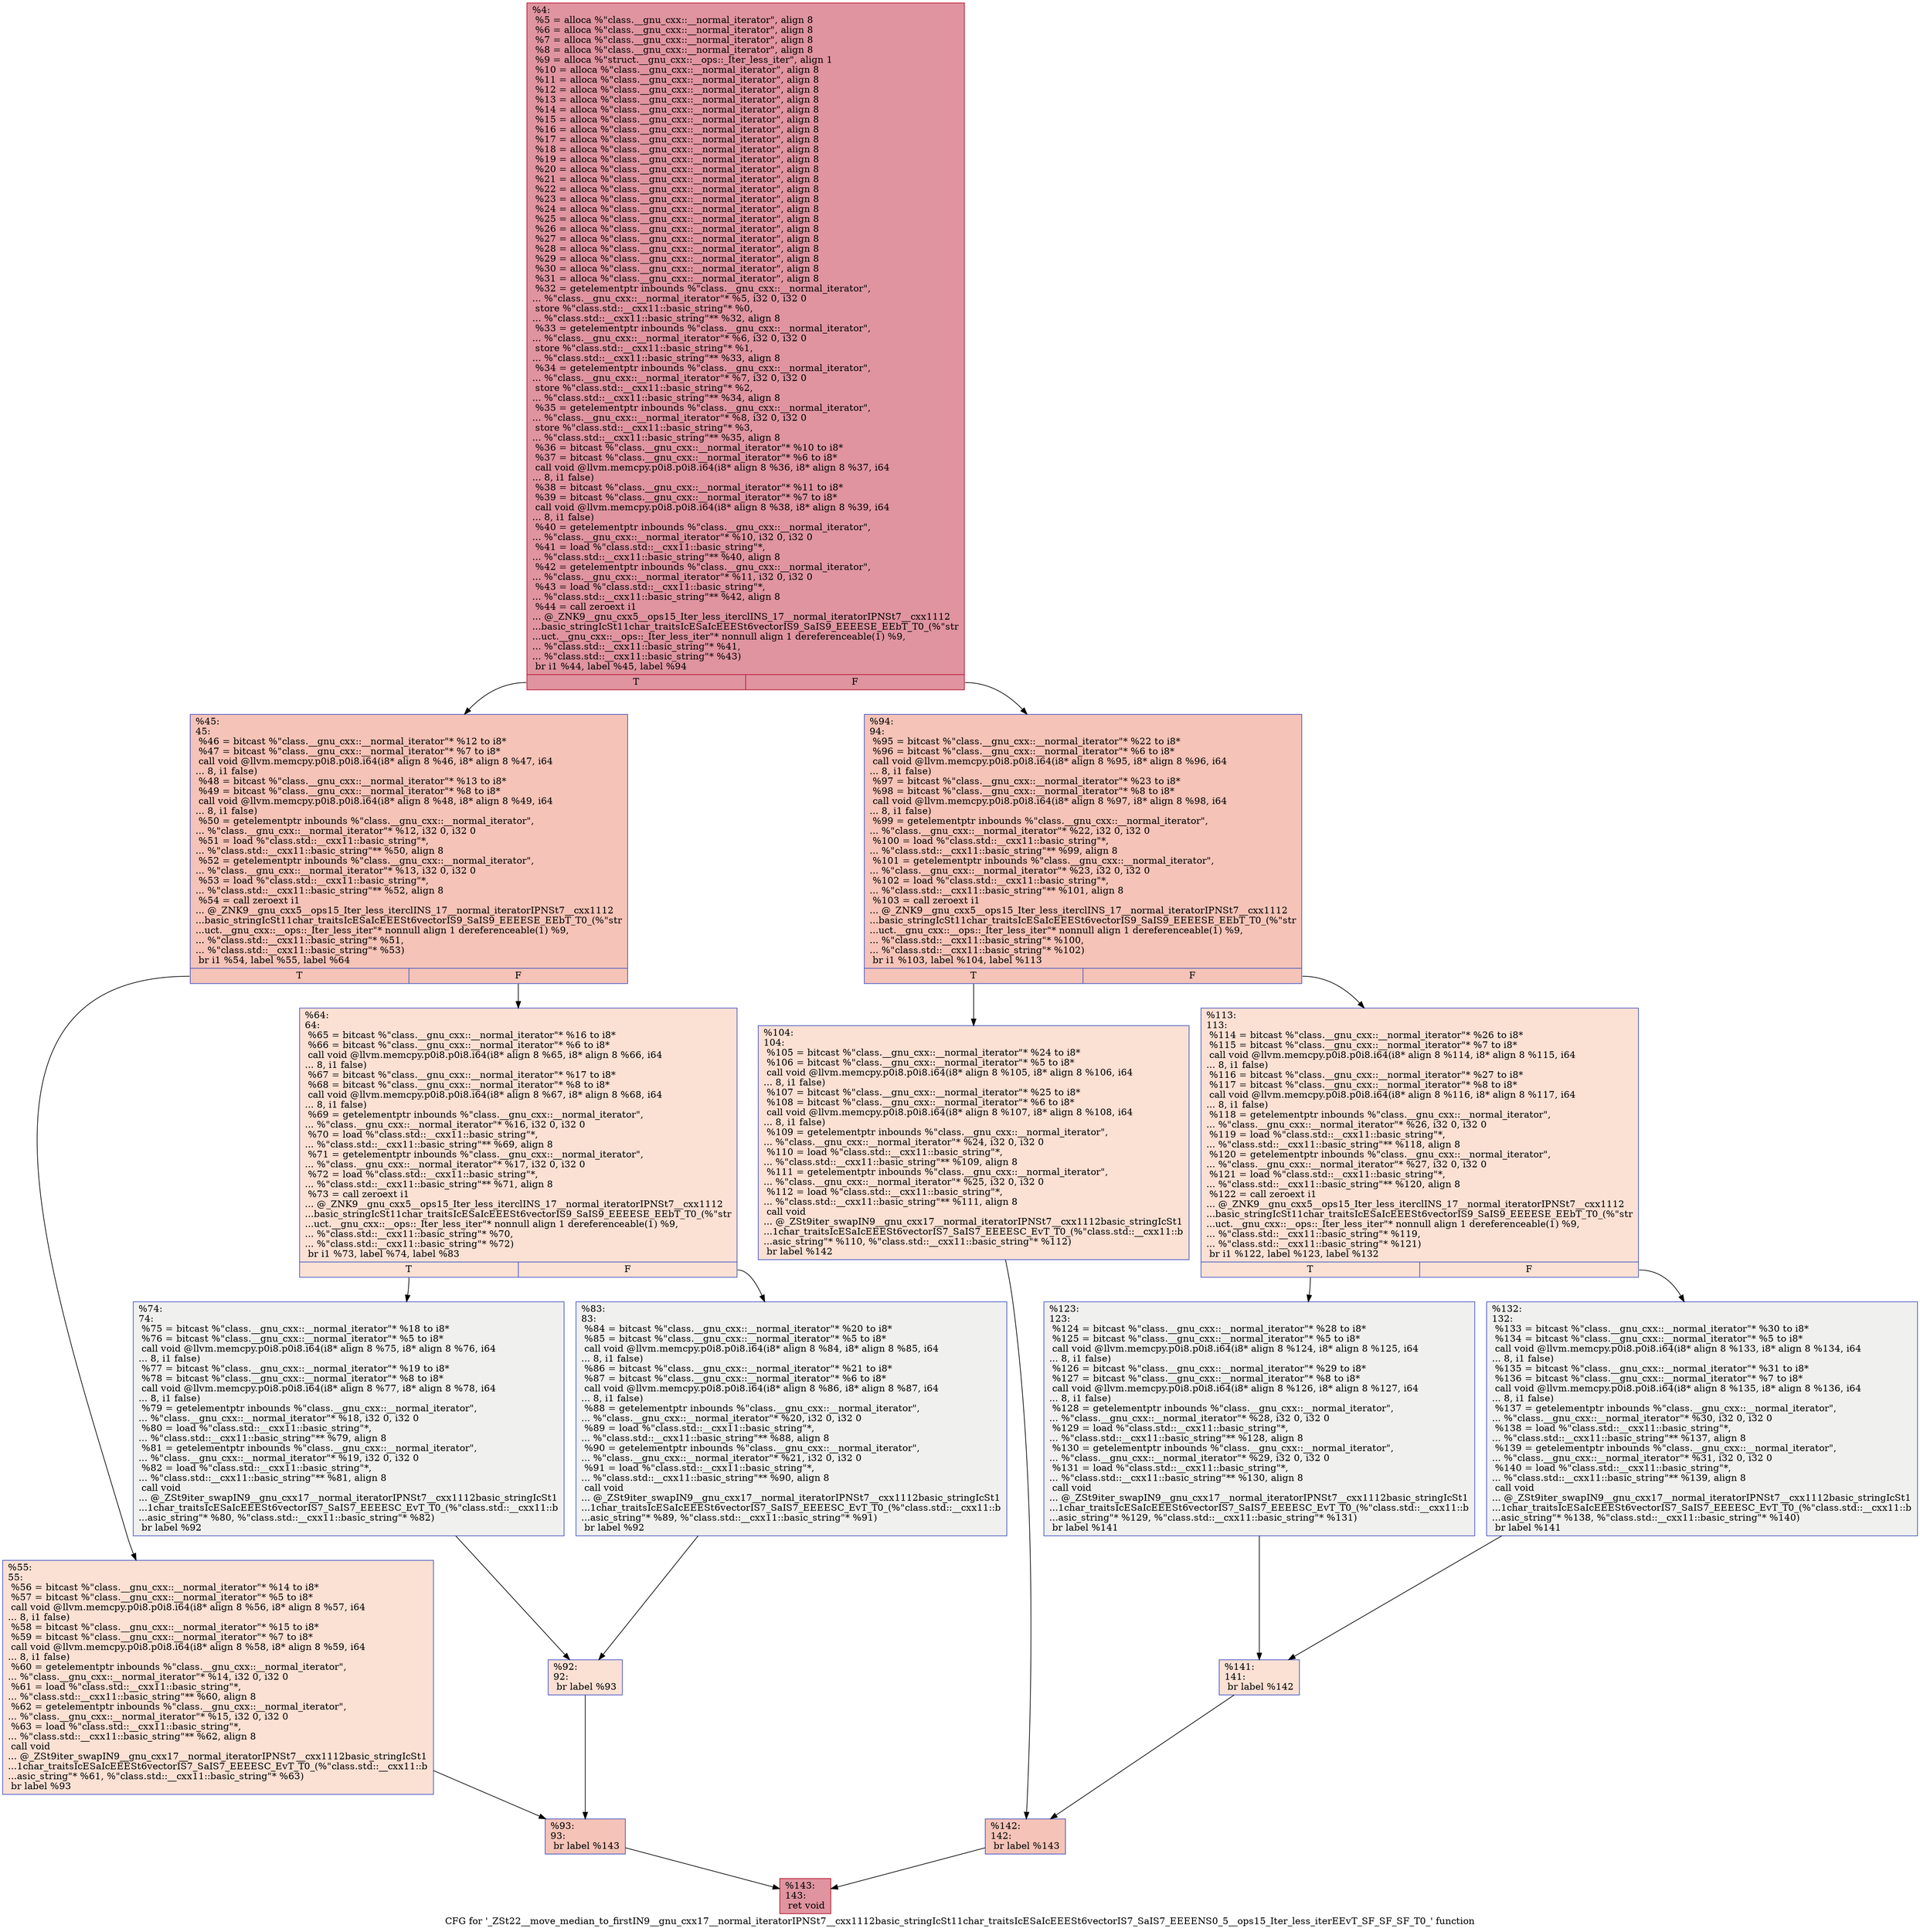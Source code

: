 digraph "CFG for '_ZSt22__move_median_to_firstIN9__gnu_cxx17__normal_iteratorIPNSt7__cxx1112basic_stringIcSt11char_traitsIcESaIcEEESt6vectorIS7_SaIS7_EEEENS0_5__ops15_Iter_less_iterEEvT_SF_SF_SF_T0_' function" {
	label="CFG for '_ZSt22__move_median_to_firstIN9__gnu_cxx17__normal_iteratorIPNSt7__cxx1112basic_stringIcSt11char_traitsIcESaIcEEESt6vectorIS7_SaIS7_EEEENS0_5__ops15_Iter_less_iterEEvT_SF_SF_SF_T0_' function";

	Node0x55926113b3a0 [shape=record,color="#b70d28ff", style=filled, fillcolor="#b70d2870",label="{%4:\l  %5 = alloca %\"class.__gnu_cxx::__normal_iterator\", align 8\l  %6 = alloca %\"class.__gnu_cxx::__normal_iterator\", align 8\l  %7 = alloca %\"class.__gnu_cxx::__normal_iterator\", align 8\l  %8 = alloca %\"class.__gnu_cxx::__normal_iterator\", align 8\l  %9 = alloca %\"struct.__gnu_cxx::__ops::_Iter_less_iter\", align 1\l  %10 = alloca %\"class.__gnu_cxx::__normal_iterator\", align 8\l  %11 = alloca %\"class.__gnu_cxx::__normal_iterator\", align 8\l  %12 = alloca %\"class.__gnu_cxx::__normal_iterator\", align 8\l  %13 = alloca %\"class.__gnu_cxx::__normal_iterator\", align 8\l  %14 = alloca %\"class.__gnu_cxx::__normal_iterator\", align 8\l  %15 = alloca %\"class.__gnu_cxx::__normal_iterator\", align 8\l  %16 = alloca %\"class.__gnu_cxx::__normal_iterator\", align 8\l  %17 = alloca %\"class.__gnu_cxx::__normal_iterator\", align 8\l  %18 = alloca %\"class.__gnu_cxx::__normal_iterator\", align 8\l  %19 = alloca %\"class.__gnu_cxx::__normal_iterator\", align 8\l  %20 = alloca %\"class.__gnu_cxx::__normal_iterator\", align 8\l  %21 = alloca %\"class.__gnu_cxx::__normal_iterator\", align 8\l  %22 = alloca %\"class.__gnu_cxx::__normal_iterator\", align 8\l  %23 = alloca %\"class.__gnu_cxx::__normal_iterator\", align 8\l  %24 = alloca %\"class.__gnu_cxx::__normal_iterator\", align 8\l  %25 = alloca %\"class.__gnu_cxx::__normal_iterator\", align 8\l  %26 = alloca %\"class.__gnu_cxx::__normal_iterator\", align 8\l  %27 = alloca %\"class.__gnu_cxx::__normal_iterator\", align 8\l  %28 = alloca %\"class.__gnu_cxx::__normal_iterator\", align 8\l  %29 = alloca %\"class.__gnu_cxx::__normal_iterator\", align 8\l  %30 = alloca %\"class.__gnu_cxx::__normal_iterator\", align 8\l  %31 = alloca %\"class.__gnu_cxx::__normal_iterator\", align 8\l  %32 = getelementptr inbounds %\"class.__gnu_cxx::__normal_iterator\",\l... %\"class.__gnu_cxx::__normal_iterator\"* %5, i32 0, i32 0\l  store %\"class.std::__cxx11::basic_string\"* %0,\l... %\"class.std::__cxx11::basic_string\"** %32, align 8\l  %33 = getelementptr inbounds %\"class.__gnu_cxx::__normal_iterator\",\l... %\"class.__gnu_cxx::__normal_iterator\"* %6, i32 0, i32 0\l  store %\"class.std::__cxx11::basic_string\"* %1,\l... %\"class.std::__cxx11::basic_string\"** %33, align 8\l  %34 = getelementptr inbounds %\"class.__gnu_cxx::__normal_iterator\",\l... %\"class.__gnu_cxx::__normal_iterator\"* %7, i32 0, i32 0\l  store %\"class.std::__cxx11::basic_string\"* %2,\l... %\"class.std::__cxx11::basic_string\"** %34, align 8\l  %35 = getelementptr inbounds %\"class.__gnu_cxx::__normal_iterator\",\l... %\"class.__gnu_cxx::__normal_iterator\"* %8, i32 0, i32 0\l  store %\"class.std::__cxx11::basic_string\"* %3,\l... %\"class.std::__cxx11::basic_string\"** %35, align 8\l  %36 = bitcast %\"class.__gnu_cxx::__normal_iterator\"* %10 to i8*\l  %37 = bitcast %\"class.__gnu_cxx::__normal_iterator\"* %6 to i8*\l  call void @llvm.memcpy.p0i8.p0i8.i64(i8* align 8 %36, i8* align 8 %37, i64\l... 8, i1 false)\l  %38 = bitcast %\"class.__gnu_cxx::__normal_iterator\"* %11 to i8*\l  %39 = bitcast %\"class.__gnu_cxx::__normal_iterator\"* %7 to i8*\l  call void @llvm.memcpy.p0i8.p0i8.i64(i8* align 8 %38, i8* align 8 %39, i64\l... 8, i1 false)\l  %40 = getelementptr inbounds %\"class.__gnu_cxx::__normal_iterator\",\l... %\"class.__gnu_cxx::__normal_iterator\"* %10, i32 0, i32 0\l  %41 = load %\"class.std::__cxx11::basic_string\"*,\l... %\"class.std::__cxx11::basic_string\"** %40, align 8\l  %42 = getelementptr inbounds %\"class.__gnu_cxx::__normal_iterator\",\l... %\"class.__gnu_cxx::__normal_iterator\"* %11, i32 0, i32 0\l  %43 = load %\"class.std::__cxx11::basic_string\"*,\l... %\"class.std::__cxx11::basic_string\"** %42, align 8\l  %44 = call zeroext i1\l... @_ZNK9__gnu_cxx5__ops15_Iter_less_iterclINS_17__normal_iteratorIPNSt7__cxx1112\l...basic_stringIcSt11char_traitsIcESaIcEEESt6vectorIS9_SaIS9_EEEESE_EEbT_T0_(%\"str\l...uct.__gnu_cxx::__ops::_Iter_less_iter\"* nonnull align 1 dereferenceable(1) %9,\l... %\"class.std::__cxx11::basic_string\"* %41,\l... %\"class.std::__cxx11::basic_string\"* %43)\l  br i1 %44, label %45, label %94\l|{<s0>T|<s1>F}}"];
	Node0x55926113b3a0:s0 -> Node0x55926113cb60;
	Node0x55926113b3a0:s1 -> Node0x55926113cbb0;
	Node0x55926113cb60 [shape=record,color="#3d50c3ff", style=filled, fillcolor="#e8765c70",label="{%45:\l45:                                               \l  %46 = bitcast %\"class.__gnu_cxx::__normal_iterator\"* %12 to i8*\l  %47 = bitcast %\"class.__gnu_cxx::__normal_iterator\"* %7 to i8*\l  call void @llvm.memcpy.p0i8.p0i8.i64(i8* align 8 %46, i8* align 8 %47, i64\l... 8, i1 false)\l  %48 = bitcast %\"class.__gnu_cxx::__normal_iterator\"* %13 to i8*\l  %49 = bitcast %\"class.__gnu_cxx::__normal_iterator\"* %8 to i8*\l  call void @llvm.memcpy.p0i8.p0i8.i64(i8* align 8 %48, i8* align 8 %49, i64\l... 8, i1 false)\l  %50 = getelementptr inbounds %\"class.__gnu_cxx::__normal_iterator\",\l... %\"class.__gnu_cxx::__normal_iterator\"* %12, i32 0, i32 0\l  %51 = load %\"class.std::__cxx11::basic_string\"*,\l... %\"class.std::__cxx11::basic_string\"** %50, align 8\l  %52 = getelementptr inbounds %\"class.__gnu_cxx::__normal_iterator\",\l... %\"class.__gnu_cxx::__normal_iterator\"* %13, i32 0, i32 0\l  %53 = load %\"class.std::__cxx11::basic_string\"*,\l... %\"class.std::__cxx11::basic_string\"** %52, align 8\l  %54 = call zeroext i1\l... @_ZNK9__gnu_cxx5__ops15_Iter_less_iterclINS_17__normal_iteratorIPNSt7__cxx1112\l...basic_stringIcSt11char_traitsIcESaIcEEESt6vectorIS9_SaIS9_EEEESE_EEbT_T0_(%\"str\l...uct.__gnu_cxx::__ops::_Iter_less_iter\"* nonnull align 1 dereferenceable(1) %9,\l... %\"class.std::__cxx11::basic_string\"* %51,\l... %\"class.std::__cxx11::basic_string\"* %53)\l  br i1 %54, label %55, label %64\l|{<s0>T|<s1>F}}"];
	Node0x55926113cb60:s0 -> Node0x55926113d4a0;
	Node0x55926113cb60:s1 -> Node0x55926113d4f0;
	Node0x55926113d4a0 [shape=record,color="#3d50c3ff", style=filled, fillcolor="#f7b99e70",label="{%55:\l55:                                               \l  %56 = bitcast %\"class.__gnu_cxx::__normal_iterator\"* %14 to i8*\l  %57 = bitcast %\"class.__gnu_cxx::__normal_iterator\"* %5 to i8*\l  call void @llvm.memcpy.p0i8.p0i8.i64(i8* align 8 %56, i8* align 8 %57, i64\l... 8, i1 false)\l  %58 = bitcast %\"class.__gnu_cxx::__normal_iterator\"* %15 to i8*\l  %59 = bitcast %\"class.__gnu_cxx::__normal_iterator\"* %7 to i8*\l  call void @llvm.memcpy.p0i8.p0i8.i64(i8* align 8 %58, i8* align 8 %59, i64\l... 8, i1 false)\l  %60 = getelementptr inbounds %\"class.__gnu_cxx::__normal_iterator\",\l... %\"class.__gnu_cxx::__normal_iterator\"* %14, i32 0, i32 0\l  %61 = load %\"class.std::__cxx11::basic_string\"*,\l... %\"class.std::__cxx11::basic_string\"** %60, align 8\l  %62 = getelementptr inbounds %\"class.__gnu_cxx::__normal_iterator\",\l... %\"class.__gnu_cxx::__normal_iterator\"* %15, i32 0, i32 0\l  %63 = load %\"class.std::__cxx11::basic_string\"*,\l... %\"class.std::__cxx11::basic_string\"** %62, align 8\l  call void\l... @_ZSt9iter_swapIN9__gnu_cxx17__normal_iteratorIPNSt7__cxx1112basic_stringIcSt1\l...1char_traitsIcESaIcEEESt6vectorIS7_SaIS7_EEEESC_EvT_T0_(%\"class.std::__cxx11::b\l...asic_string\"* %61, %\"class.std::__cxx11::basic_string\"* %63)\l  br label %93\l}"];
	Node0x55926113d4a0 -> Node0x55926113dfb0;
	Node0x55926113d4f0 [shape=record,color="#3d50c3ff", style=filled, fillcolor="#f7b99e70",label="{%64:\l64:                                               \l  %65 = bitcast %\"class.__gnu_cxx::__normal_iterator\"* %16 to i8*\l  %66 = bitcast %\"class.__gnu_cxx::__normal_iterator\"* %6 to i8*\l  call void @llvm.memcpy.p0i8.p0i8.i64(i8* align 8 %65, i8* align 8 %66, i64\l... 8, i1 false)\l  %67 = bitcast %\"class.__gnu_cxx::__normal_iterator\"* %17 to i8*\l  %68 = bitcast %\"class.__gnu_cxx::__normal_iterator\"* %8 to i8*\l  call void @llvm.memcpy.p0i8.p0i8.i64(i8* align 8 %67, i8* align 8 %68, i64\l... 8, i1 false)\l  %69 = getelementptr inbounds %\"class.__gnu_cxx::__normal_iterator\",\l... %\"class.__gnu_cxx::__normal_iterator\"* %16, i32 0, i32 0\l  %70 = load %\"class.std::__cxx11::basic_string\"*,\l... %\"class.std::__cxx11::basic_string\"** %69, align 8\l  %71 = getelementptr inbounds %\"class.__gnu_cxx::__normal_iterator\",\l... %\"class.__gnu_cxx::__normal_iterator\"* %17, i32 0, i32 0\l  %72 = load %\"class.std::__cxx11::basic_string\"*,\l... %\"class.std::__cxx11::basic_string\"** %71, align 8\l  %73 = call zeroext i1\l... @_ZNK9__gnu_cxx5__ops15_Iter_less_iterclINS_17__normal_iteratorIPNSt7__cxx1112\l...basic_stringIcSt11char_traitsIcESaIcEEESt6vectorIS9_SaIS9_EEEESE_EEbT_T0_(%\"str\l...uct.__gnu_cxx::__ops::_Iter_less_iter\"* nonnull align 1 dereferenceable(1) %9,\l... %\"class.std::__cxx11::basic_string\"* %70,\l... %\"class.std::__cxx11::basic_string\"* %72)\l  br i1 %73, label %74, label %83\l|{<s0>T|<s1>F}}"];
	Node0x55926113d4f0:s0 -> Node0x55926113e890;
	Node0x55926113d4f0:s1 -> Node0x55926113e8e0;
	Node0x55926113e890 [shape=record,color="#3d50c3ff", style=filled, fillcolor="#dedcdb70",label="{%74:\l74:                                               \l  %75 = bitcast %\"class.__gnu_cxx::__normal_iterator\"* %18 to i8*\l  %76 = bitcast %\"class.__gnu_cxx::__normal_iterator\"* %5 to i8*\l  call void @llvm.memcpy.p0i8.p0i8.i64(i8* align 8 %75, i8* align 8 %76, i64\l... 8, i1 false)\l  %77 = bitcast %\"class.__gnu_cxx::__normal_iterator\"* %19 to i8*\l  %78 = bitcast %\"class.__gnu_cxx::__normal_iterator\"* %8 to i8*\l  call void @llvm.memcpy.p0i8.p0i8.i64(i8* align 8 %77, i8* align 8 %78, i64\l... 8, i1 false)\l  %79 = getelementptr inbounds %\"class.__gnu_cxx::__normal_iterator\",\l... %\"class.__gnu_cxx::__normal_iterator\"* %18, i32 0, i32 0\l  %80 = load %\"class.std::__cxx11::basic_string\"*,\l... %\"class.std::__cxx11::basic_string\"** %79, align 8\l  %81 = getelementptr inbounds %\"class.__gnu_cxx::__normal_iterator\",\l... %\"class.__gnu_cxx::__normal_iterator\"* %19, i32 0, i32 0\l  %82 = load %\"class.std::__cxx11::basic_string\"*,\l... %\"class.std::__cxx11::basic_string\"** %81, align 8\l  call void\l... @_ZSt9iter_swapIN9__gnu_cxx17__normal_iteratorIPNSt7__cxx1112basic_stringIcSt1\l...1char_traitsIcESaIcEEESt6vectorIS7_SaIS7_EEEESC_EvT_T0_(%\"class.std::__cxx11::b\l...asic_string\"* %80, %\"class.std::__cxx11::basic_string\"* %82)\l  br label %92\l}"];
	Node0x55926113e890 -> Node0x55926113f280;
	Node0x55926113e8e0 [shape=record,color="#3d50c3ff", style=filled, fillcolor="#dedcdb70",label="{%83:\l83:                                               \l  %84 = bitcast %\"class.__gnu_cxx::__normal_iterator\"* %20 to i8*\l  %85 = bitcast %\"class.__gnu_cxx::__normal_iterator\"* %5 to i8*\l  call void @llvm.memcpy.p0i8.p0i8.i64(i8* align 8 %84, i8* align 8 %85, i64\l... 8, i1 false)\l  %86 = bitcast %\"class.__gnu_cxx::__normal_iterator\"* %21 to i8*\l  %87 = bitcast %\"class.__gnu_cxx::__normal_iterator\"* %6 to i8*\l  call void @llvm.memcpy.p0i8.p0i8.i64(i8* align 8 %86, i8* align 8 %87, i64\l... 8, i1 false)\l  %88 = getelementptr inbounds %\"class.__gnu_cxx::__normal_iterator\",\l... %\"class.__gnu_cxx::__normal_iterator\"* %20, i32 0, i32 0\l  %89 = load %\"class.std::__cxx11::basic_string\"*,\l... %\"class.std::__cxx11::basic_string\"** %88, align 8\l  %90 = getelementptr inbounds %\"class.__gnu_cxx::__normal_iterator\",\l... %\"class.__gnu_cxx::__normal_iterator\"* %21, i32 0, i32 0\l  %91 = load %\"class.std::__cxx11::basic_string\"*,\l... %\"class.std::__cxx11::basic_string\"** %90, align 8\l  call void\l... @_ZSt9iter_swapIN9__gnu_cxx17__normal_iteratorIPNSt7__cxx1112basic_stringIcSt1\l...1char_traitsIcESaIcEEESt6vectorIS7_SaIS7_EEEESC_EvT_T0_(%\"class.std::__cxx11::b\l...asic_string\"* %89, %\"class.std::__cxx11::basic_string\"* %91)\l  br label %92\l}"];
	Node0x55926113e8e0 -> Node0x55926113f280;
	Node0x55926113f280 [shape=record,color="#3d50c3ff", style=filled, fillcolor="#f7b99e70",label="{%92:\l92:                                               \l  br label %93\l}"];
	Node0x55926113f280 -> Node0x55926113dfb0;
	Node0x55926113dfb0 [shape=record,color="#3d50c3ff", style=filled, fillcolor="#e8765c70",label="{%93:\l93:                                               \l  br label %143\l}"];
	Node0x55926113dfb0 -> Node0x55926113fbf0;
	Node0x55926113cbb0 [shape=record,color="#3d50c3ff", style=filled, fillcolor="#e8765c70",label="{%94:\l94:                                               \l  %95 = bitcast %\"class.__gnu_cxx::__normal_iterator\"* %22 to i8*\l  %96 = bitcast %\"class.__gnu_cxx::__normal_iterator\"* %6 to i8*\l  call void @llvm.memcpy.p0i8.p0i8.i64(i8* align 8 %95, i8* align 8 %96, i64\l... 8, i1 false)\l  %97 = bitcast %\"class.__gnu_cxx::__normal_iterator\"* %23 to i8*\l  %98 = bitcast %\"class.__gnu_cxx::__normal_iterator\"* %8 to i8*\l  call void @llvm.memcpy.p0i8.p0i8.i64(i8* align 8 %97, i8* align 8 %98, i64\l... 8, i1 false)\l  %99 = getelementptr inbounds %\"class.__gnu_cxx::__normal_iterator\",\l... %\"class.__gnu_cxx::__normal_iterator\"* %22, i32 0, i32 0\l  %100 = load %\"class.std::__cxx11::basic_string\"*,\l... %\"class.std::__cxx11::basic_string\"** %99, align 8\l  %101 = getelementptr inbounds %\"class.__gnu_cxx::__normal_iterator\",\l... %\"class.__gnu_cxx::__normal_iterator\"* %23, i32 0, i32 0\l  %102 = load %\"class.std::__cxx11::basic_string\"*,\l... %\"class.std::__cxx11::basic_string\"** %101, align 8\l  %103 = call zeroext i1\l... @_ZNK9__gnu_cxx5__ops15_Iter_less_iterclINS_17__normal_iteratorIPNSt7__cxx1112\l...basic_stringIcSt11char_traitsIcESaIcEEESt6vectorIS9_SaIS9_EEEESE_EEbT_T0_(%\"str\l...uct.__gnu_cxx::__ops::_Iter_less_iter\"* nonnull align 1 dereferenceable(1) %9,\l... %\"class.std::__cxx11::basic_string\"* %100,\l... %\"class.std::__cxx11::basic_string\"* %102)\l  br i1 %103, label %104, label %113\l|{<s0>T|<s1>F}}"];
	Node0x55926113cbb0:s0 -> Node0x5592611404a0;
	Node0x55926113cbb0:s1 -> Node0x5592611404f0;
	Node0x5592611404a0 [shape=record,color="#3d50c3ff", style=filled, fillcolor="#f7b99e70",label="{%104:\l104:                                              \l  %105 = bitcast %\"class.__gnu_cxx::__normal_iterator\"* %24 to i8*\l  %106 = bitcast %\"class.__gnu_cxx::__normal_iterator\"* %5 to i8*\l  call void @llvm.memcpy.p0i8.p0i8.i64(i8* align 8 %105, i8* align 8 %106, i64\l... 8, i1 false)\l  %107 = bitcast %\"class.__gnu_cxx::__normal_iterator\"* %25 to i8*\l  %108 = bitcast %\"class.__gnu_cxx::__normal_iterator\"* %6 to i8*\l  call void @llvm.memcpy.p0i8.p0i8.i64(i8* align 8 %107, i8* align 8 %108, i64\l... 8, i1 false)\l  %109 = getelementptr inbounds %\"class.__gnu_cxx::__normal_iterator\",\l... %\"class.__gnu_cxx::__normal_iterator\"* %24, i32 0, i32 0\l  %110 = load %\"class.std::__cxx11::basic_string\"*,\l... %\"class.std::__cxx11::basic_string\"** %109, align 8\l  %111 = getelementptr inbounds %\"class.__gnu_cxx::__normal_iterator\",\l... %\"class.__gnu_cxx::__normal_iterator\"* %25, i32 0, i32 0\l  %112 = load %\"class.std::__cxx11::basic_string\"*,\l... %\"class.std::__cxx11::basic_string\"** %111, align 8\l  call void\l... @_ZSt9iter_swapIN9__gnu_cxx17__normal_iteratorIPNSt7__cxx1112basic_stringIcSt1\l...1char_traitsIcESaIcEEESt6vectorIS7_SaIS7_EEEESC_EvT_T0_(%\"class.std::__cxx11::b\l...asic_string\"* %110, %\"class.std::__cxx11::basic_string\"* %112)\l  br label %142\l}"];
	Node0x5592611404a0 -> Node0x559261140dc0;
	Node0x5592611404f0 [shape=record,color="#3d50c3ff", style=filled, fillcolor="#f7b99e70",label="{%113:\l113:                                              \l  %114 = bitcast %\"class.__gnu_cxx::__normal_iterator\"* %26 to i8*\l  %115 = bitcast %\"class.__gnu_cxx::__normal_iterator\"* %7 to i8*\l  call void @llvm.memcpy.p0i8.p0i8.i64(i8* align 8 %114, i8* align 8 %115, i64\l... 8, i1 false)\l  %116 = bitcast %\"class.__gnu_cxx::__normal_iterator\"* %27 to i8*\l  %117 = bitcast %\"class.__gnu_cxx::__normal_iterator\"* %8 to i8*\l  call void @llvm.memcpy.p0i8.p0i8.i64(i8* align 8 %116, i8* align 8 %117, i64\l... 8, i1 false)\l  %118 = getelementptr inbounds %\"class.__gnu_cxx::__normal_iterator\",\l... %\"class.__gnu_cxx::__normal_iterator\"* %26, i32 0, i32 0\l  %119 = load %\"class.std::__cxx11::basic_string\"*,\l... %\"class.std::__cxx11::basic_string\"** %118, align 8\l  %120 = getelementptr inbounds %\"class.__gnu_cxx::__normal_iterator\",\l... %\"class.__gnu_cxx::__normal_iterator\"* %27, i32 0, i32 0\l  %121 = load %\"class.std::__cxx11::basic_string\"*,\l... %\"class.std::__cxx11::basic_string\"** %120, align 8\l  %122 = call zeroext i1\l... @_ZNK9__gnu_cxx5__ops15_Iter_less_iterclINS_17__normal_iteratorIPNSt7__cxx1112\l...basic_stringIcSt11char_traitsIcESaIcEEESt6vectorIS9_SaIS9_EEEESE_EEbT_T0_(%\"str\l...uct.__gnu_cxx::__ops::_Iter_less_iter\"* nonnull align 1 dereferenceable(1) %9,\l... %\"class.std::__cxx11::basic_string\"* %119,\l... %\"class.std::__cxx11::basic_string\"* %121)\l  br i1 %122, label %123, label %132\l|{<s0>T|<s1>F}}"];
	Node0x5592611404f0:s0 -> Node0x559261141670;
	Node0x5592611404f0:s1 -> Node0x5592611416c0;
	Node0x559261141670 [shape=record,color="#3d50c3ff", style=filled, fillcolor="#dedcdb70",label="{%123:\l123:                                              \l  %124 = bitcast %\"class.__gnu_cxx::__normal_iterator\"* %28 to i8*\l  %125 = bitcast %\"class.__gnu_cxx::__normal_iterator\"* %5 to i8*\l  call void @llvm.memcpy.p0i8.p0i8.i64(i8* align 8 %124, i8* align 8 %125, i64\l... 8, i1 false)\l  %126 = bitcast %\"class.__gnu_cxx::__normal_iterator\"* %29 to i8*\l  %127 = bitcast %\"class.__gnu_cxx::__normal_iterator\"* %8 to i8*\l  call void @llvm.memcpy.p0i8.p0i8.i64(i8* align 8 %126, i8* align 8 %127, i64\l... 8, i1 false)\l  %128 = getelementptr inbounds %\"class.__gnu_cxx::__normal_iterator\",\l... %\"class.__gnu_cxx::__normal_iterator\"* %28, i32 0, i32 0\l  %129 = load %\"class.std::__cxx11::basic_string\"*,\l... %\"class.std::__cxx11::basic_string\"** %128, align 8\l  %130 = getelementptr inbounds %\"class.__gnu_cxx::__normal_iterator\",\l... %\"class.__gnu_cxx::__normal_iterator\"* %29, i32 0, i32 0\l  %131 = load %\"class.std::__cxx11::basic_string\"*,\l... %\"class.std::__cxx11::basic_string\"** %130, align 8\l  call void\l... @_ZSt9iter_swapIN9__gnu_cxx17__normal_iteratorIPNSt7__cxx1112basic_stringIcSt1\l...1char_traitsIcESaIcEEESt6vectorIS7_SaIS7_EEEESC_EvT_T0_(%\"class.std::__cxx11::b\l...asic_string\"* %129, %\"class.std::__cxx11::basic_string\"* %131)\l  br label %141\l}"];
	Node0x559261141670 -> Node0x5592611427a0;
	Node0x5592611416c0 [shape=record,color="#3d50c3ff", style=filled, fillcolor="#dedcdb70",label="{%132:\l132:                                              \l  %133 = bitcast %\"class.__gnu_cxx::__normal_iterator\"* %30 to i8*\l  %134 = bitcast %\"class.__gnu_cxx::__normal_iterator\"* %5 to i8*\l  call void @llvm.memcpy.p0i8.p0i8.i64(i8* align 8 %133, i8* align 8 %134, i64\l... 8, i1 false)\l  %135 = bitcast %\"class.__gnu_cxx::__normal_iterator\"* %31 to i8*\l  %136 = bitcast %\"class.__gnu_cxx::__normal_iterator\"* %7 to i8*\l  call void @llvm.memcpy.p0i8.p0i8.i64(i8* align 8 %135, i8* align 8 %136, i64\l... 8, i1 false)\l  %137 = getelementptr inbounds %\"class.__gnu_cxx::__normal_iterator\",\l... %\"class.__gnu_cxx::__normal_iterator\"* %30, i32 0, i32 0\l  %138 = load %\"class.std::__cxx11::basic_string\"*,\l... %\"class.std::__cxx11::basic_string\"** %137, align 8\l  %139 = getelementptr inbounds %\"class.__gnu_cxx::__normal_iterator\",\l... %\"class.__gnu_cxx::__normal_iterator\"* %31, i32 0, i32 0\l  %140 = load %\"class.std::__cxx11::basic_string\"*,\l... %\"class.std::__cxx11::basic_string\"** %139, align 8\l  call void\l... @_ZSt9iter_swapIN9__gnu_cxx17__normal_iteratorIPNSt7__cxx1112basic_stringIcSt1\l...1char_traitsIcESaIcEEESt6vectorIS7_SaIS7_EEEESC_EvT_T0_(%\"class.std::__cxx11::b\l...asic_string\"* %138, %\"class.std::__cxx11::basic_string\"* %140)\l  br label %141\l}"];
	Node0x5592611416c0 -> Node0x5592611427a0;
	Node0x5592611427a0 [shape=record,color="#3d50c3ff", style=filled, fillcolor="#f7b99e70",label="{%141:\l141:                                              \l  br label %142\l}"];
	Node0x5592611427a0 -> Node0x559261140dc0;
	Node0x559261140dc0 [shape=record,color="#3d50c3ff", style=filled, fillcolor="#e8765c70",label="{%142:\l142:                                              \l  br label %143\l}"];
	Node0x559261140dc0 -> Node0x55926113fbf0;
	Node0x55926113fbf0 [shape=record,color="#b70d28ff", style=filled, fillcolor="#b70d2870",label="{%143:\l143:                                              \l  ret void\l}"];
}

